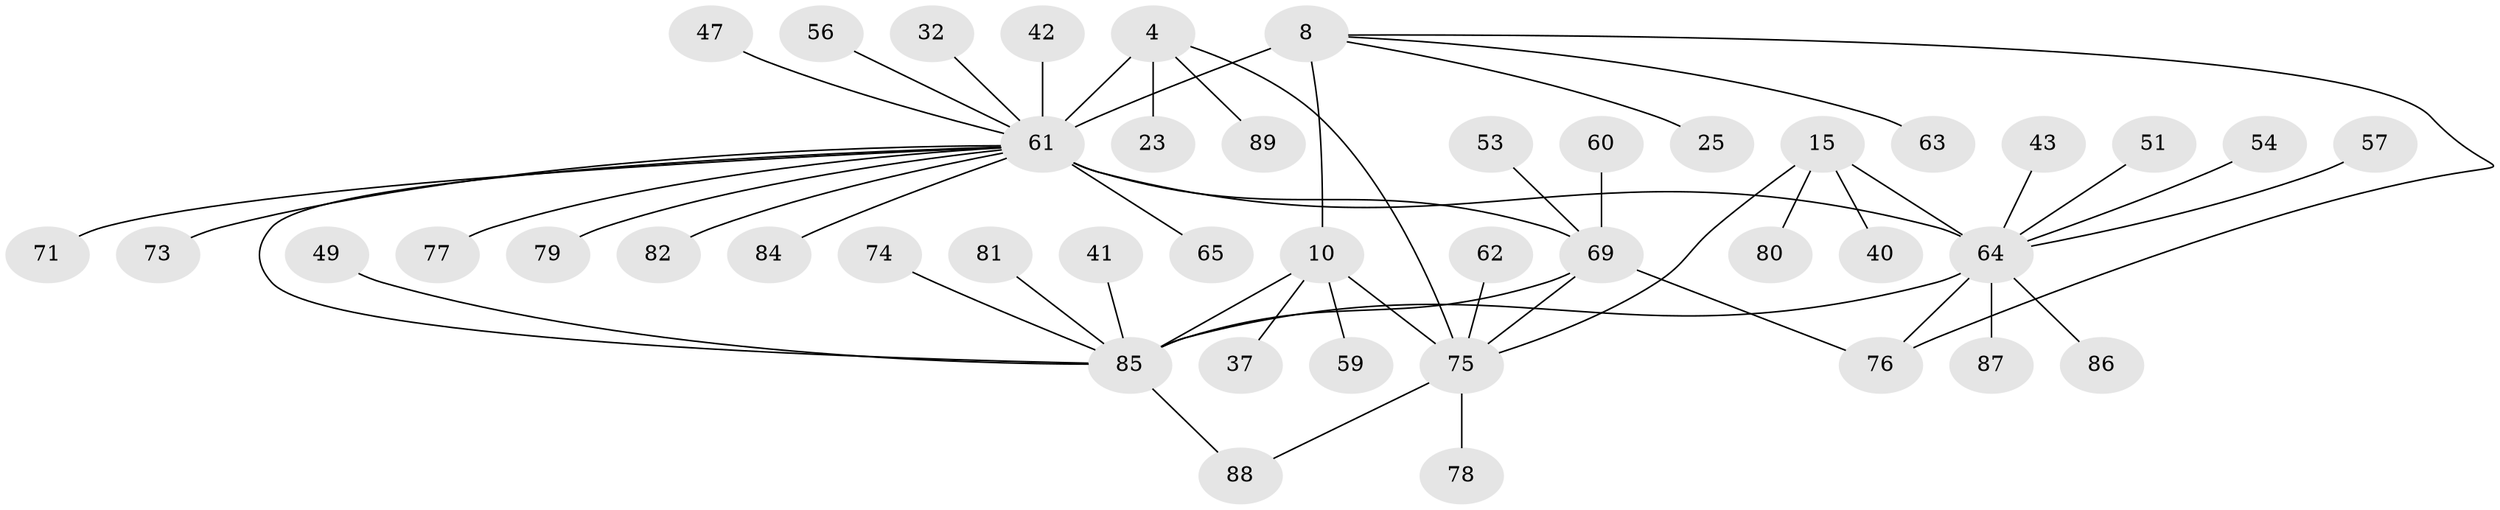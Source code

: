 // original degree distribution, {5: 0.07865168539325842, 6: 0.02247191011235955, 9: 0.0449438202247191, 8: 0.033707865168539325, 3: 0.02247191011235955, 7: 0.02247191011235955, 4: 0.02247191011235955, 12: 0.011235955056179775, 2: 0.21348314606741572, 1: 0.5280898876404494}
// Generated by graph-tools (version 1.1) at 2025/54/03/09/25 04:54:07]
// undirected, 44 vertices, 52 edges
graph export_dot {
graph [start="1"]
  node [color=gray90,style=filled];
  4 [super="+1"];
  8 [super="+7"];
  10 [super="+9"];
  15 [super="+14"];
  23;
  25;
  32;
  37;
  40;
  41 [super="+34"];
  42;
  43;
  47;
  49;
  51 [super="+28"];
  53;
  54;
  56 [super="+39"];
  57;
  59 [super="+26"];
  60;
  61 [super="+3+6"];
  62;
  63;
  64 [super="+16"];
  65 [super="+52"];
  69 [super="+20"];
  71;
  73;
  74;
  75 [super="+38+46+50+58"];
  76 [super="+33"];
  77 [super="+67"];
  78;
  79;
  80 [super="+27"];
  81;
  82 [super="+22"];
  84;
  85 [super="+68+70+72+19+31+36"];
  86;
  87 [super="+83"];
  88;
  89 [super="+55"];
  4 -- 23;
  4 -- 89;
  4 -- 61 [weight=5];
  4 -- 75;
  8 -- 63;
  8 -- 25;
  8 -- 10;
  8 -- 76;
  8 -- 61 [weight=4];
  10 -- 37;
  10 -- 59;
  10 -- 85;
  10 -- 75 [weight=4];
  15 -- 40;
  15 -- 80;
  15 -- 64 [weight=4];
  15 -- 75;
  32 -- 61;
  41 -- 85;
  42 -- 61;
  43 -- 64;
  47 -- 61;
  49 -- 85;
  51 -- 64;
  53 -- 69;
  54 -- 64;
  56 -- 61;
  57 -- 64;
  60 -- 69;
  61 -- 65;
  61 -- 64 [weight=3];
  61 -- 77;
  61 -- 79;
  61 -- 71;
  61 -- 73;
  61 -- 82;
  61 -- 84;
  61 -- 85;
  61 -- 69;
  62 -- 75;
  64 -- 76;
  64 -- 85 [weight=2];
  64 -- 86;
  64 -- 87;
  69 -- 85 [weight=4];
  69 -- 76;
  69 -- 75;
  74 -- 85;
  75 -- 78;
  75 -- 88;
  81 -- 85;
  85 -- 88;
}
